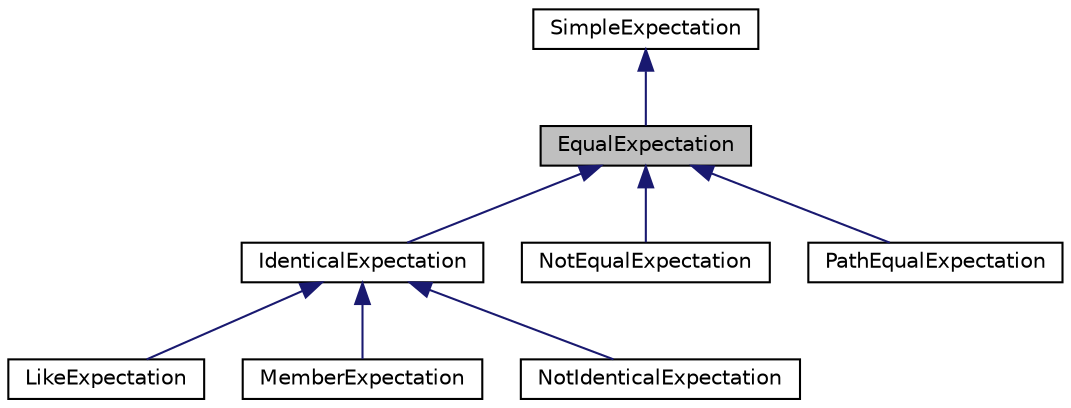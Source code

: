 digraph "EqualExpectation"
{
  edge [fontname="Helvetica",fontsize="10",labelfontname="Helvetica",labelfontsize="10"];
  node [fontname="Helvetica",fontsize="10",shape=record];
  Node1 [label="EqualExpectation",height=0.2,width=0.4,color="black", fillcolor="grey75", style="filled" fontcolor="black"];
  Node2 -> Node1 [dir="back",color="midnightblue",fontsize="10",style="solid",fontname="Helvetica"];
  Node2 [label="SimpleExpectation",height=0.2,width=0.4,color="black", fillcolor="white", style="filled",URL="$class_simple_expectation.html"];
  Node1 -> Node3 [dir="back",color="midnightblue",fontsize="10",style="solid",fontname="Helvetica"];
  Node3 [label="IdenticalExpectation",height=0.2,width=0.4,color="black", fillcolor="white", style="filled",URL="$class_identical_expectation.html"];
  Node3 -> Node4 [dir="back",color="midnightblue",fontsize="10",style="solid",fontname="Helvetica"];
  Node4 [label="LikeExpectation",height=0.2,width=0.4,color="black", fillcolor="white", style="filled",URL="$class_like_expectation.html"];
  Node3 -> Node5 [dir="back",color="midnightblue",fontsize="10",style="solid",fontname="Helvetica"];
  Node5 [label="MemberExpectation",height=0.2,width=0.4,color="black", fillcolor="white", style="filled",URL="$class_member_expectation.html"];
  Node3 -> Node6 [dir="back",color="midnightblue",fontsize="10",style="solid",fontname="Helvetica"];
  Node6 [label="NotIdenticalExpectation",height=0.2,width=0.4,color="black", fillcolor="white", style="filled",URL="$class_not_identical_expectation.html"];
  Node1 -> Node7 [dir="back",color="midnightblue",fontsize="10",style="solid",fontname="Helvetica"];
  Node7 [label="NotEqualExpectation",height=0.2,width=0.4,color="black", fillcolor="white", style="filled",URL="$class_not_equal_expectation.html"];
  Node1 -> Node8 [dir="back",color="midnightblue",fontsize="10",style="solid",fontname="Helvetica"];
  Node8 [label="PathEqualExpectation",height=0.2,width=0.4,color="black", fillcolor="white", style="filled",URL="$class_path_equal_expectation.html"];
}
